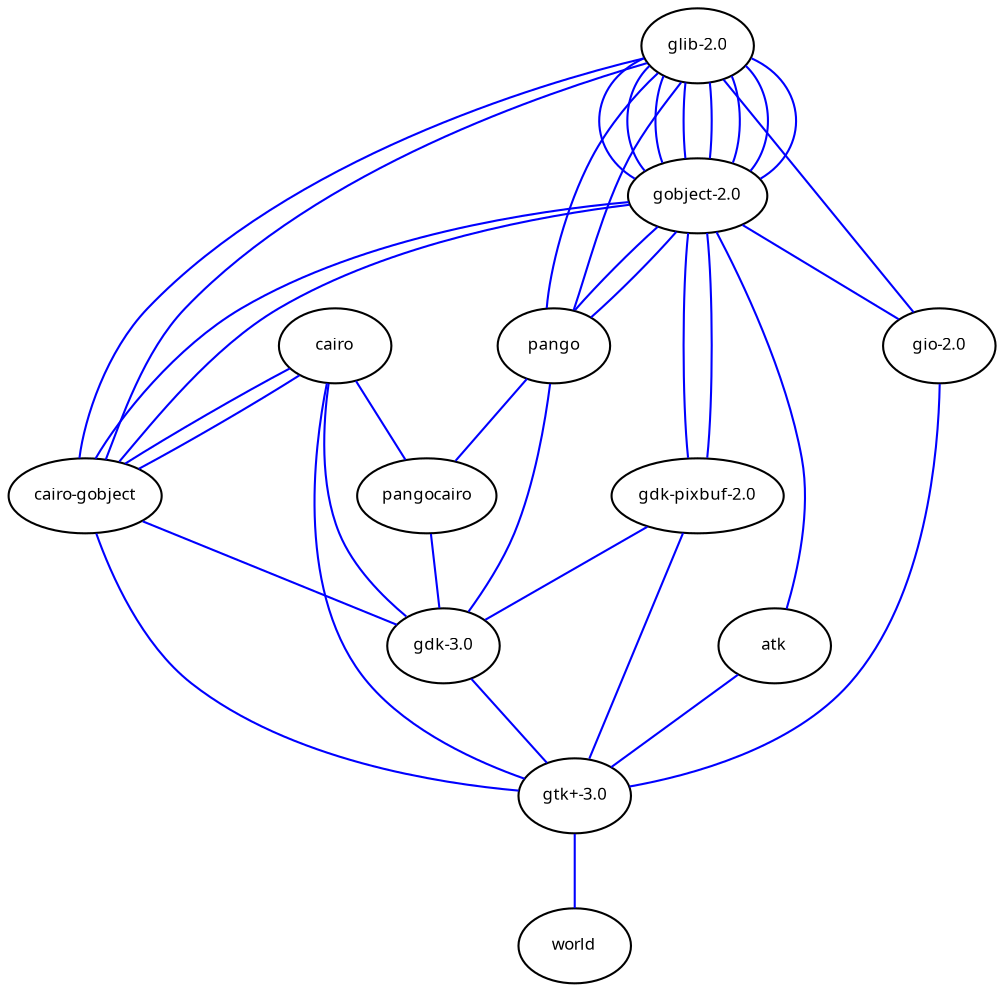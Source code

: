 graph deptree {
edge [color=blue len=7.5 fontname=Sans fontsize=8]
node [fontname=Sans fontsize=8]
"world" [fontname=Sans fontsize=8]
"gtk+-3.0" -- "world" [fontname=Sans fontsize=8]
"gtk+-3.0" [fontname=Sans fontsize=8]
"gdk-3.0" -- "gtk+-3.0" [fontname=Sans fontsize=8]
"atk" -- "gtk+-3.0" [fontname=Sans fontsize=8]
"cairo" -- "gtk+-3.0" [fontname=Sans fontsize=8]
"cairo-gobject" -- "gtk+-3.0" [fontname=Sans fontsize=8]
"gdk-pixbuf-2.0" -- "gtk+-3.0" [fontname=Sans fontsize=8]
"gio-2.0" -- "gtk+-3.0" [fontname=Sans fontsize=8]
"gdk-3.0" [fontname=Sans fontsize=8]
"pango" -- "gdk-3.0" [fontname=Sans fontsize=8]
"pangocairo" -- "gdk-3.0" [fontname=Sans fontsize=8]
"gdk-pixbuf-2.0" -- "gdk-3.0" [fontname=Sans fontsize=8]
"cairo" -- "gdk-3.0" [fontname=Sans fontsize=8]
"cairo-gobject" -- "gdk-3.0" [fontname=Sans fontsize=8]
"pango" [fontname=Sans fontsize=8]
"glib-2.0" -- "pango" [fontname=Sans fontsize=8]
"gobject-2.0" -- "pango" [fontname=Sans fontsize=8]
"glib-2.0" [fontname=Sans fontsize=8]
"gobject-2.0" [fontname=Sans fontsize=8]
"glib-2.0" -- "gobject-2.0" [fontname=Sans fontsize=8]
"glib-2.0" [fontname=Sans fontsize=8]
"pangocairo" [fontname=Sans fontsize=8]
"pango" -- "pangocairo" [fontname=Sans fontsize=8]
"cairo" -- "pangocairo" [fontname=Sans fontsize=8]
"pango" [fontname=Sans fontsize=8]
"glib-2.0" -- "pango" [fontname=Sans fontsize=8]
"gobject-2.0" -- "pango" [fontname=Sans fontsize=8]
"glib-2.0" [fontname=Sans fontsize=8]
"gobject-2.0" [fontname=Sans fontsize=8]
"glib-2.0" -- "gobject-2.0" [fontname=Sans fontsize=8]
"glib-2.0" [fontname=Sans fontsize=8]
"cairo" [fontname=Sans fontsize=8]
"gdk-pixbuf-2.0" [fontname=Sans fontsize=8]
"gobject-2.0" -- "gdk-pixbuf-2.0" [fontname=Sans fontsize=8]
"gobject-2.0" [fontname=Sans fontsize=8]
"glib-2.0" -- "gobject-2.0" [fontname=Sans fontsize=8]
"glib-2.0" [fontname=Sans fontsize=8]
"cairo" [fontname=Sans fontsize=8]
"cairo-gobject" [fontname=Sans fontsize=8]
"cairo" -- "cairo-gobject" [fontname=Sans fontsize=8]
"gobject-2.0" -- "cairo-gobject" [fontname=Sans fontsize=8]
"glib-2.0" -- "cairo-gobject" [fontname=Sans fontsize=8]
"cairo" [fontname=Sans fontsize=8]
"gobject-2.0" [fontname=Sans fontsize=8]
"glib-2.0" -- "gobject-2.0" [fontname=Sans fontsize=8]
"glib-2.0" [fontname=Sans fontsize=8]
"glib-2.0" [fontname=Sans fontsize=8]
"atk" [fontname=Sans fontsize=8]
"gobject-2.0" -- "atk" [fontname=Sans fontsize=8]
"gobject-2.0" [fontname=Sans fontsize=8]
"glib-2.0" -- "gobject-2.0" [fontname=Sans fontsize=8]
"glib-2.0" [fontname=Sans fontsize=8]
"cairo" [fontname=Sans fontsize=8]
"cairo-gobject" [fontname=Sans fontsize=8]
"cairo" -- "cairo-gobject" [fontname=Sans fontsize=8]
"gobject-2.0" -- "cairo-gobject" [fontname=Sans fontsize=8]
"glib-2.0" -- "cairo-gobject" [fontname=Sans fontsize=8]
"cairo" [fontname=Sans fontsize=8]
"gobject-2.0" [fontname=Sans fontsize=8]
"glib-2.0" -- "gobject-2.0" [fontname=Sans fontsize=8]
"glib-2.0" [fontname=Sans fontsize=8]
"glib-2.0" [fontname=Sans fontsize=8]
"gdk-pixbuf-2.0" [fontname=Sans fontsize=8]
"gobject-2.0" -- "gdk-pixbuf-2.0" [fontname=Sans fontsize=8]
"gobject-2.0" [fontname=Sans fontsize=8]
"glib-2.0" -- "gobject-2.0" [fontname=Sans fontsize=8]
"glib-2.0" [fontname=Sans fontsize=8]
"gio-2.0" [fontname=Sans fontsize=8]
"glib-2.0" -- "gio-2.0" [fontname=Sans fontsize=8]
"gobject-2.0" -- "gio-2.0" [fontname=Sans fontsize=8]
"glib-2.0" [fontname=Sans fontsize=8]
"gobject-2.0" [fontname=Sans fontsize=8]
"glib-2.0" -- "gobject-2.0" [fontname=Sans fontsize=8]
"glib-2.0" [fontname=Sans fontsize=8]
}
